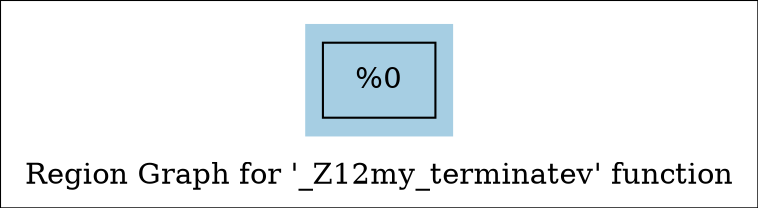 digraph "Region Graph for '_Z12my_terminatev' function" {
	label="Region Graph for '_Z12my_terminatev' function";

	Node0x17de0e0 [shape=record,label="{%0}"];
	colorscheme = "paired12"
        subgraph cluster_0x17e7630 {
          label = "";
          style = filled;
          color = 1
          Node0x17de0e0;
        }
}
